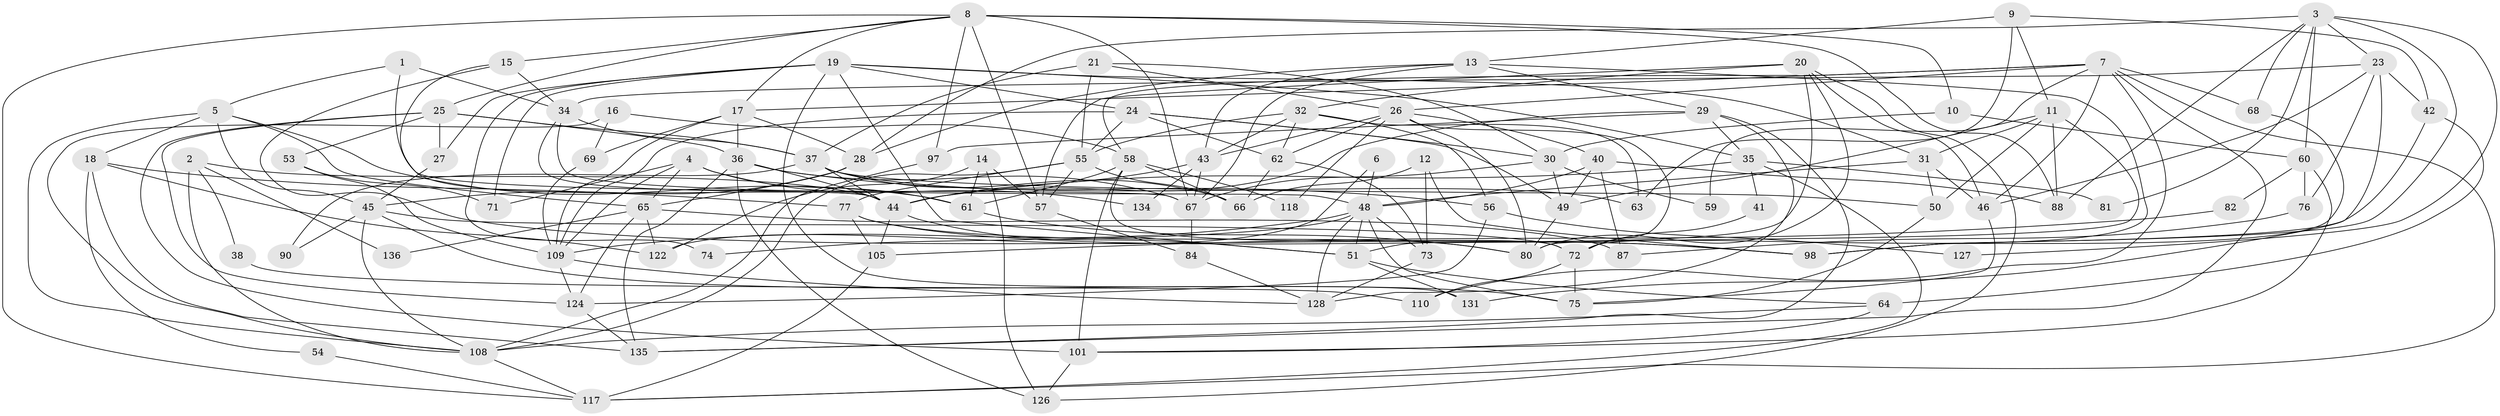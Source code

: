 // Generated by graph-tools (version 1.1) at 2025/24/03/03/25 07:24:02]
// undirected, 96 vertices, 232 edges
graph export_dot {
graph [start="1"]
  node [color=gray90,style=filled];
  1;
  2;
  3 [super="+94"];
  4 [super="+130"];
  5;
  6;
  7 [super="+39"];
  8 [super="+102"];
  9;
  10;
  11 [super="+133"];
  12;
  13 [super="+22"];
  14;
  15;
  16;
  17 [super="+107"];
  18 [super="+70"];
  19 [super="+79"];
  20;
  21;
  23 [super="+104"];
  24 [super="+33"];
  25 [super="+89"];
  26 [super="+52"];
  27;
  28 [super="+92"];
  29 [super="+78"];
  30 [super="+112"];
  31 [super="+121"];
  32 [super="+106"];
  34 [super="+115"];
  35;
  36 [super="+95"];
  37 [super="+47"];
  38;
  40 [super="+86"];
  41;
  42;
  43 [super="+100"];
  44 [super="+91"];
  45 [super="+85"];
  46;
  48 [super="+111"];
  49;
  50;
  51 [super="+138"];
  53;
  54;
  55 [super="+96"];
  56;
  57 [super="+120"];
  58 [super="+123"];
  59;
  60;
  61 [super="+83"];
  62;
  63;
  64;
  65 [super="+114"];
  66 [super="+129"];
  67 [super="+93"];
  68;
  69;
  71;
  72;
  73;
  74;
  75;
  76;
  77;
  80 [super="+116"];
  81;
  82;
  84;
  87;
  88 [super="+99"];
  90;
  97;
  98 [super="+103"];
  101 [super="+125"];
  105;
  108 [super="+113"];
  109 [super="+137"];
  110;
  117 [super="+119"];
  118;
  122;
  124 [super="+132"];
  126;
  127;
  128;
  131;
  134;
  135;
  136;
  1 -- 5;
  1 -- 67;
  1 -- 34;
  2 -- 38;
  2 -- 136;
  2 -- 108;
  2 -- 44;
  3 -- 60;
  3 -- 88;
  3 -- 127;
  3 -- 28;
  3 -- 81;
  3 -- 98;
  3 -- 68;
  3 -- 23;
  4 -- 109;
  4 -- 71;
  4 -- 65;
  4 -- 61;
  4 -- 134;
  5 -- 45;
  5 -- 18;
  5 -- 108;
  5 -- 65;
  5 -- 61;
  6 -- 122;
  6 -- 48;
  7 -- 135;
  7 -- 46;
  7 -- 26;
  7 -- 110;
  7 -- 17;
  7 -- 68;
  7 -- 117;
  7 -- 58;
  7 -- 59;
  8 -- 97;
  8 -- 57;
  8 -- 15;
  8 -- 117;
  8 -- 17;
  8 -- 67;
  8 -- 25;
  8 -- 10;
  8 -- 88;
  9 -- 13;
  9 -- 42;
  9 -- 63;
  9 -- 11;
  10 -- 60;
  10 -- 30;
  11 -- 31;
  11 -- 50;
  11 -- 49;
  11 -- 88;
  11 -- 80;
  12 -- 73;
  12 -- 66 [weight=2];
  12 -- 98;
  13 -- 29;
  13 -- 67;
  13 -- 72;
  13 -- 43;
  13 -- 28;
  14 -- 126;
  14 -- 61;
  14 -- 57;
  14 -- 122;
  15 -- 44;
  15 -- 34;
  15 -- 98;
  16 -- 58;
  16 -- 69;
  16 -- 108;
  17 -- 69;
  17 -- 109;
  17 -- 28;
  17 -- 36;
  18 -- 122;
  18 -- 54;
  18 -- 77;
  18 -- 135;
  19 -- 131;
  19 -- 71;
  19 -- 27;
  19 -- 31;
  19 -- 74;
  19 -- 35;
  19 -- 51;
  19 -- 24;
  20 -- 57;
  20 -- 32;
  20 -- 46;
  20 -- 80;
  20 -- 126;
  20 -- 51;
  21 -- 37;
  21 -- 55;
  21 -- 30;
  21 -- 26;
  23 -- 42;
  23 -- 34;
  23 -- 76;
  23 -- 131;
  23 -- 46;
  24 -- 62;
  24 -- 49;
  24 -- 30;
  24 -- 55;
  24 -- 109;
  25 -- 37;
  25 -- 53;
  25 -- 36;
  25 -- 101;
  25 -- 27;
  25 -- 124;
  26 -- 80;
  26 -- 43;
  26 -- 118;
  26 -- 72;
  26 -- 62;
  26 -- 40;
  27 -- 45;
  28 -- 65;
  28 -- 45;
  29 -- 128;
  29 -- 135;
  29 -- 35;
  29 -- 97;
  29 -- 44;
  30 -- 59;
  30 -- 67 [weight=2];
  30 -- 49;
  31 -- 46;
  31 -- 48;
  31 -- 50;
  32 -- 56;
  32 -- 62;
  32 -- 63;
  32 -- 55;
  32 -- 43;
  34 -- 44;
  34 -- 37;
  34 -- 48;
  35 -- 41;
  35 -- 81;
  35 -- 117;
  35 -- 44;
  36 -- 135;
  36 -- 56;
  36 -- 126;
  36 -- 67;
  36 -- 44;
  37 -- 63;
  37 -- 50;
  37 -- 90;
  37 -- 66;
  37 -- 44;
  38 -- 110;
  40 -- 49;
  40 -- 48;
  40 -- 87;
  40 -- 88;
  41 -- 72;
  42 -- 64;
  42 -- 98;
  43 -- 134;
  43 -- 67;
  43 -- 44;
  44 -- 105;
  44 -- 51;
  45 -- 75;
  45 -- 72;
  45 -- 90;
  45 -- 108;
  46 -- 75;
  48 -- 109;
  48 -- 128;
  48 -- 73;
  48 -- 74;
  48 -- 75;
  48 -- 51;
  49 -- 80;
  50 -- 75;
  51 -- 64;
  51 -- 131;
  53 -- 109;
  53 -- 71;
  54 -- 117;
  55 -- 77;
  55 -- 66;
  55 -- 108;
  55 -- 57;
  56 -- 124;
  56 -- 127;
  57 -- 84;
  58 -- 72;
  58 -- 61;
  58 -- 118;
  58 -- 66;
  58 -- 101;
  60 -- 101;
  60 -- 76;
  60 -- 82;
  61 -- 80;
  62 -- 66;
  62 -- 73;
  64 -- 101;
  64 -- 108;
  65 -- 136;
  65 -- 87;
  65 -- 122;
  65 -- 124;
  67 -- 84;
  68 -- 98;
  69 -- 109;
  72 -- 75;
  72 -- 110;
  73 -- 128;
  76 -- 87;
  77 -- 80;
  77 -- 105;
  77 -- 98;
  82 -- 105;
  84 -- 128;
  97 -- 108;
  101 -- 126;
  105 -- 117;
  108 -- 117;
  109 -- 128;
  109 -- 124;
  124 -- 135;
}
